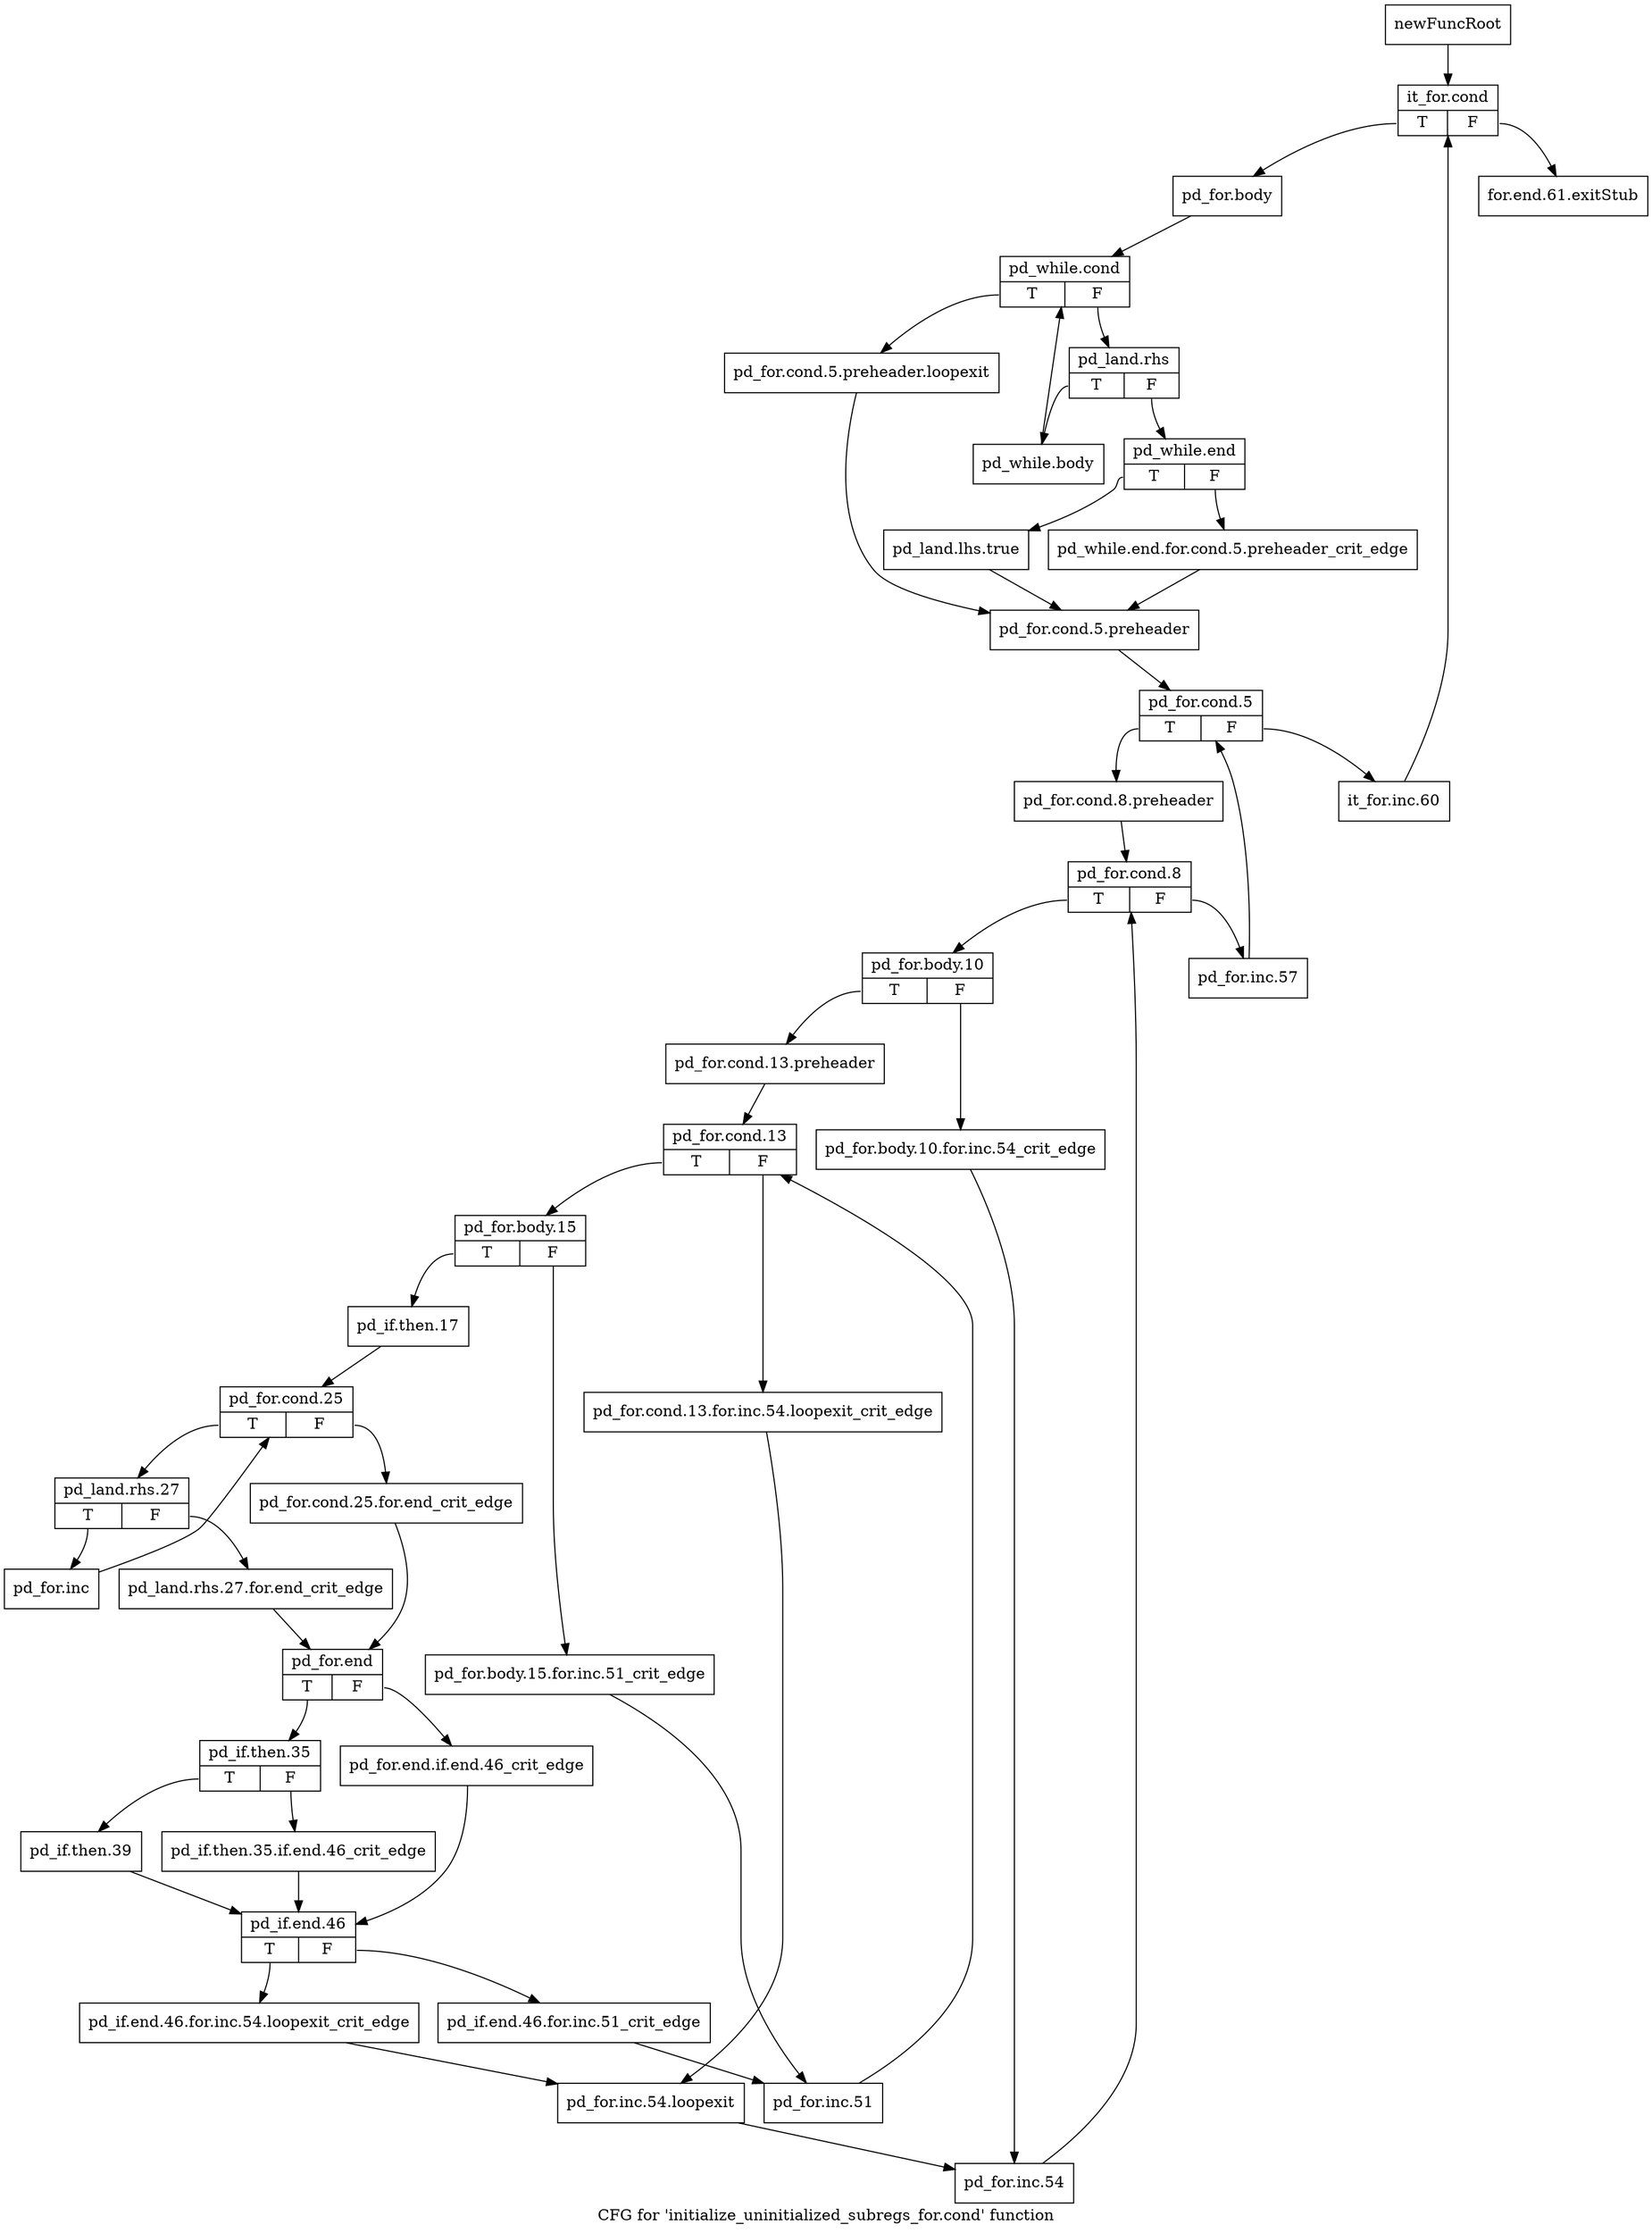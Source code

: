 digraph "CFG for 'initialize_uninitialized_subregs_for.cond' function" {
	label="CFG for 'initialize_uninitialized_subregs_for.cond' function";

	Node0xae8c990 [shape=record,label="{newFuncRoot}"];
	Node0xae8c990 -> Node0xae8cf60;
	Node0xae8c9e0 [shape=record,label="{for.end.61.exitStub}"];
	Node0xae8cf60 [shape=record,label="{it_for.cond|{<s0>T|<s1>F}}"];
	Node0xae8cf60:s0 -> Node0xae8cfb0;
	Node0xae8cf60:s1 -> Node0xae8c9e0;
	Node0xae8cfb0 [shape=record,label="{pd_for.body}"];
	Node0xae8cfb0 -> Node0xae8d000;
	Node0xae8d000 [shape=record,label="{pd_while.cond|{<s0>T|<s1>F}}"];
	Node0xae8d000:s0 -> Node0xae8d1e0;
	Node0xae8d000:s1 -> Node0xae8d050;
	Node0xae8d050 [shape=record,label="{pd_land.rhs|{<s0>T|<s1>F}}"];
	Node0xae8d050:s0 -> Node0xae8d190;
	Node0xae8d050:s1 -> Node0xae8d0a0;
	Node0xae8d0a0 [shape=record,label="{pd_while.end|{<s0>T|<s1>F}}"];
	Node0xae8d0a0:s0 -> Node0xae8d140;
	Node0xae8d0a0:s1 -> Node0xae8d0f0;
	Node0xae8d0f0 [shape=record,label="{pd_while.end.for.cond.5.preheader_crit_edge}"];
	Node0xae8d0f0 -> Node0xae8d230;
	Node0xae8d140 [shape=record,label="{pd_land.lhs.true}"];
	Node0xae8d140 -> Node0xae8d230;
	Node0xae8d190 [shape=record,label="{pd_while.body}"];
	Node0xae8d190 -> Node0xae8d000;
	Node0xae8d1e0 [shape=record,label="{pd_for.cond.5.preheader.loopexit}"];
	Node0xae8d1e0 -> Node0xae8d230;
	Node0xae8d230 [shape=record,label="{pd_for.cond.5.preheader}"];
	Node0xae8d230 -> Node0xae8d280;
	Node0xae8d280 [shape=record,label="{pd_for.cond.5|{<s0>T|<s1>F}}"];
	Node0xae8d280:s0 -> Node0xae8d320;
	Node0xae8d280:s1 -> Node0xae8d2d0;
	Node0xae8d2d0 [shape=record,label="{it_for.inc.60}"];
	Node0xae8d2d0 -> Node0xae8cf60;
	Node0xae8d320 [shape=record,label="{pd_for.cond.8.preheader}"];
	Node0xae8d320 -> Node0xae8d370;
	Node0xae8d370 [shape=record,label="{pd_for.cond.8|{<s0>T|<s1>F}}"];
	Node0xae8d370:s0 -> Node0xae8d410;
	Node0xae8d370:s1 -> Node0xae8d3c0;
	Node0xae8d3c0 [shape=record,label="{pd_for.inc.57}"];
	Node0xae8d3c0 -> Node0xae8d280;
	Node0xae8d410 [shape=record,label="{pd_for.body.10|{<s0>T|<s1>F}}"];
	Node0xae8d410:s0 -> Node0xae8d4b0;
	Node0xae8d410:s1 -> Node0xae8d460;
	Node0xae8d460 [shape=record,label="{pd_for.body.10.for.inc.54_crit_edge}"];
	Node0xae8d460 -> Node0xae8daf0;
	Node0xae8d4b0 [shape=record,label="{pd_for.cond.13.preheader}"];
	Node0xae8d4b0 -> Node0xae8d500;
	Node0xae8d500 [shape=record,label="{pd_for.cond.13|{<s0>T|<s1>F}}"];
	Node0xae8d500:s0 -> Node0xae8d5a0;
	Node0xae8d500:s1 -> Node0xae8d550;
	Node0xae8d550 [shape=record,label="{pd_for.cond.13.for.inc.54.loopexit_crit_edge}"];
	Node0xae8d550 -> Node0xae8daa0;
	Node0xae8d5a0 [shape=record,label="{pd_for.body.15|{<s0>T|<s1>F}}"];
	Node0xae8d5a0:s0 -> Node0xae8d640;
	Node0xae8d5a0:s1 -> Node0xae8d5f0;
	Node0xae8d5f0 [shape=record,label="{pd_for.body.15.for.inc.51_crit_edge}"];
	Node0xae8d5f0 -> Node0xae8da00;
	Node0xae8d640 [shape=record,label="{pd_if.then.17}"];
	Node0xae8d640 -> Node0xae8d690;
	Node0xae8d690 [shape=record,label="{pd_for.cond.25|{<s0>T|<s1>F}}"];
	Node0xae8d690:s0 -> Node0xae8d730;
	Node0xae8d690:s1 -> Node0xae8d6e0;
	Node0xae8d6e0 [shape=record,label="{pd_for.cond.25.for.end_crit_edge}"];
	Node0xae8d6e0 -> Node0xae8d7d0;
	Node0xae8d730 [shape=record,label="{pd_land.rhs.27|{<s0>T|<s1>F}}"];
	Node0xae8d730:s0 -> Node0xae8db40;
	Node0xae8d730:s1 -> Node0xae8d780;
	Node0xae8d780 [shape=record,label="{pd_land.rhs.27.for.end_crit_edge}"];
	Node0xae8d780 -> Node0xae8d7d0;
	Node0xae8d7d0 [shape=record,label="{pd_for.end|{<s0>T|<s1>F}}"];
	Node0xae8d7d0:s0 -> Node0xae8d870;
	Node0xae8d7d0:s1 -> Node0xae8d820;
	Node0xae8d820 [shape=record,label="{pd_for.end.if.end.46_crit_edge}"];
	Node0xae8d820 -> Node0xae8d960;
	Node0xae8d870 [shape=record,label="{pd_if.then.35|{<s0>T|<s1>F}}"];
	Node0xae8d870:s0 -> Node0xae8d910;
	Node0xae8d870:s1 -> Node0xae8d8c0;
	Node0xae8d8c0 [shape=record,label="{pd_if.then.35.if.end.46_crit_edge}"];
	Node0xae8d8c0 -> Node0xae8d960;
	Node0xae8d910 [shape=record,label="{pd_if.then.39}"];
	Node0xae8d910 -> Node0xae8d960;
	Node0xae8d960 [shape=record,label="{pd_if.end.46|{<s0>T|<s1>F}}"];
	Node0xae8d960:s0 -> Node0xae8da50;
	Node0xae8d960:s1 -> Node0xae8d9b0;
	Node0xae8d9b0 [shape=record,label="{pd_if.end.46.for.inc.51_crit_edge}"];
	Node0xae8d9b0 -> Node0xae8da00;
	Node0xae8da00 [shape=record,label="{pd_for.inc.51}"];
	Node0xae8da00 -> Node0xae8d500;
	Node0xae8da50 [shape=record,label="{pd_if.end.46.for.inc.54.loopexit_crit_edge}"];
	Node0xae8da50 -> Node0xae8daa0;
	Node0xae8daa0 [shape=record,label="{pd_for.inc.54.loopexit}"];
	Node0xae8daa0 -> Node0xae8daf0;
	Node0xae8daf0 [shape=record,label="{pd_for.inc.54}"];
	Node0xae8daf0 -> Node0xae8d370;
	Node0xae8db40 [shape=record,label="{pd_for.inc}"];
	Node0xae8db40 -> Node0xae8d690;
}
